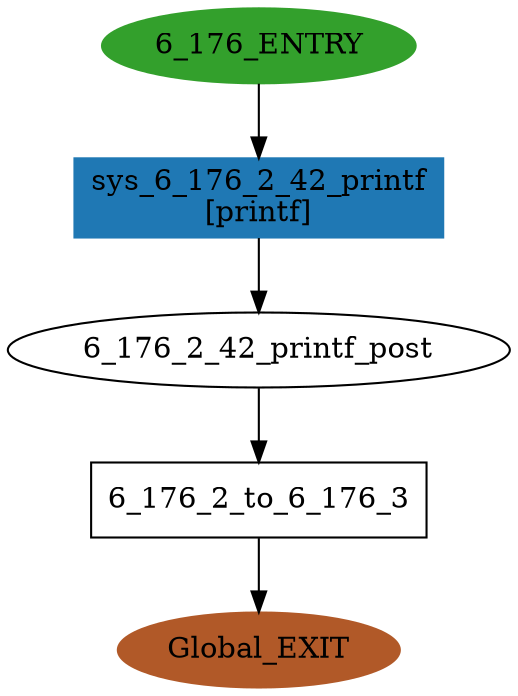 digraph model { 
compound=true; 
node  [style="filled", colorscheme="paired12"];  "6_176_ENTRY" [shape=ellipse, color=4, style=filled];
  "Global_EXIT" [shape=ellipse, color=12, style=filled];
  "6_176_2_42_printf_post" [shape=ellipse, style=""];
  "6_176_2_to_6_176_3" [shape=box, style=""];
  "6_176_2_to_6_176_3" [label="6_176_2_to_6_176_3\n"];
  "sys_6_176_2_42_printf" [shape=box, style=""];
  "sys_6_176_2_42_printf" [color=2, style=filled];
  "sys_6_176_2_42_printf" [label="sys_6_176_2_42_printf\n[printf]"];
  "sys_6_176_2_42_printf" -> "6_176_2_42_printf_post" [label="", arrowhead="normal"];
  "6_176_2_to_6_176_3" -> "Global_EXIT" [label="", arrowhead="normal"];
  "6_176_ENTRY" -> "sys_6_176_2_42_printf" [label="", arrowhead="normal"];
  "6_176_2_42_printf_post" -> "6_176_2_to_6_176_3" [label="", arrowhead="normal"];
}
